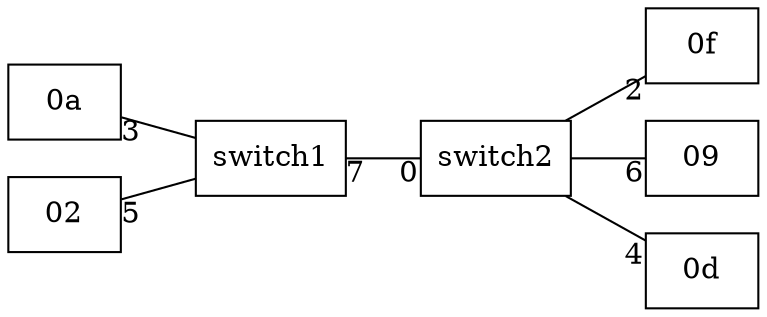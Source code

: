 graph Red{
    size="18,21"
    rankdir="LR"
    subgraph {
        rankdir="LR";
        "0a" [shape=box]
        "02" [shape=box]
    }
    subgraph {
        rankdir="LR";
        switch1 [shape=box]
        switch2 [shape=box]  
    }
    subgraph{
        "0f" [shape=box]
        "09" [shape=box]
        "0d" [shape=box]
    }
    switch1--switch2 [headlabel="0", taillabel="7"]
    "0a"--switch1 [taillabel="3"]
    "02"--switch1 [taillabel="5"]
    switch2--"0f" [headlabel="2"]
    switch2--"09" [headlabel="6"]
    switch2--"0d" [headlabel="4"]
}